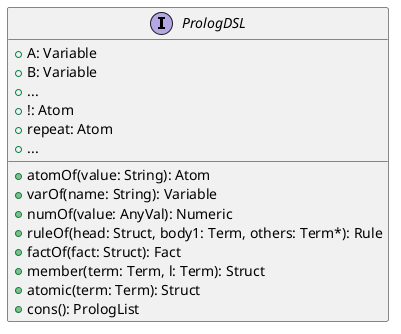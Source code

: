 @startuml
interface PrologDSL {
    + atomOf(value: String): Atom
    + varOf(name: String): Variable
    + numOf(value: AnyVal): Numeric
    + ruleOf(head: Struct, body1: Term, others: Term*): Rule
    + factOf(fact: Struct): Fact
    + member(term: Term, l: Term): Struct
    + atomic(term: Term): Struct
    + cons(): PrologList
    + A: Variable
    + B: Variable
    + ...
    + !: Atom
    + repeat: Atom
    + ...
}
@enduml